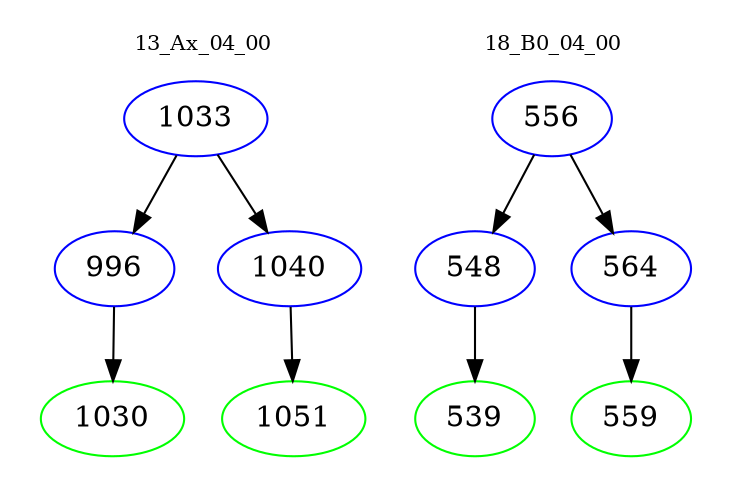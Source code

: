 digraph{
subgraph cluster_0 {
color = white
label = "13_Ax_04_00";
fontsize=10;
T0_1033 [label="1033", color="blue"]
T0_1033 -> T0_996 [color="black"]
T0_996 [label="996", color="blue"]
T0_996 -> T0_1030 [color="black"]
T0_1030 [label="1030", color="green"]
T0_1033 -> T0_1040 [color="black"]
T0_1040 [label="1040", color="blue"]
T0_1040 -> T0_1051 [color="black"]
T0_1051 [label="1051", color="green"]
}
subgraph cluster_1 {
color = white
label = "18_B0_04_00";
fontsize=10;
T1_556 [label="556", color="blue"]
T1_556 -> T1_548 [color="black"]
T1_548 [label="548", color="blue"]
T1_548 -> T1_539 [color="black"]
T1_539 [label="539", color="green"]
T1_556 -> T1_564 [color="black"]
T1_564 [label="564", color="blue"]
T1_564 -> T1_559 [color="black"]
T1_559 [label="559", color="green"]
}
}

